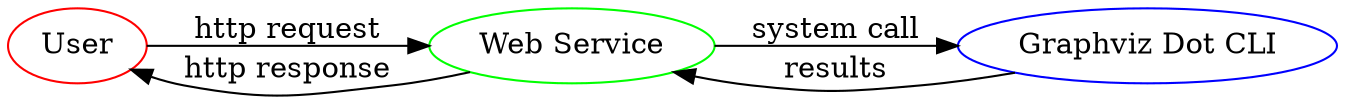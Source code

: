digraph daas {
  rankdir="LR"

  A [ color="red" label="User" ]
  B [ color="green" label="Web Service" ]
  C [ color="blue" label="Graphviz Dot CLI" ]

  A -> B [ label="http request" ]
  B -> C [ label="system call" ]
  C -> B [ label="results" ]
  B -> A [ label="http response" ]
}